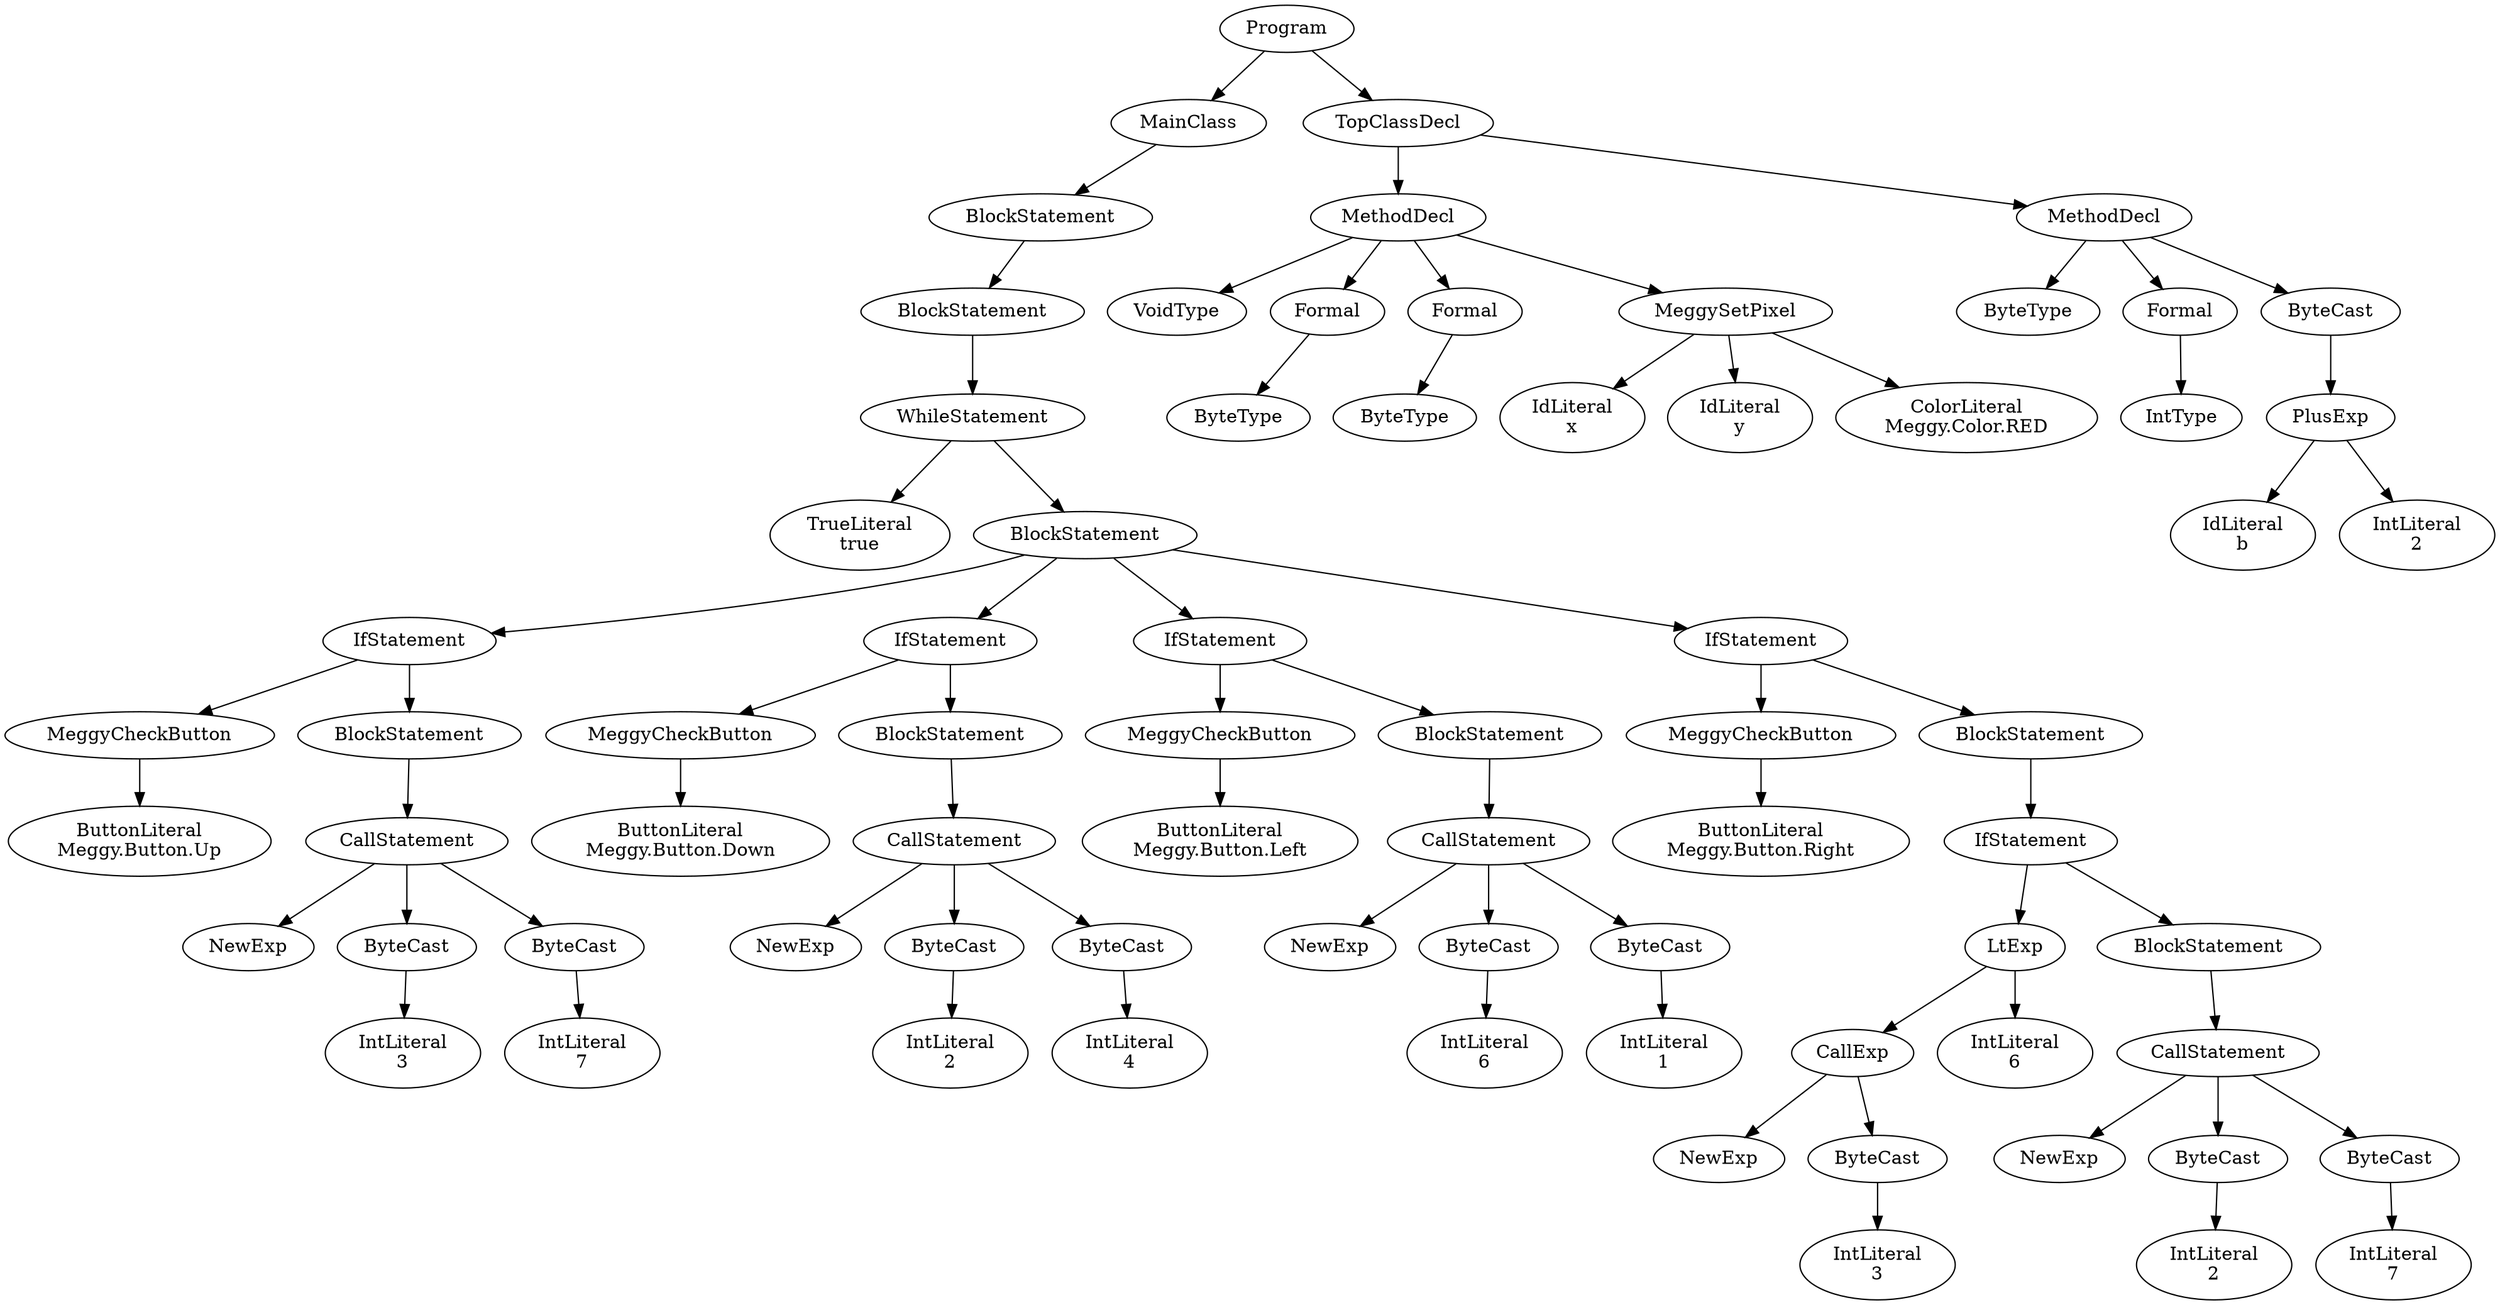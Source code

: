 digraph ASTGraph {
0 [ label="Program" ];
1 [ label="MainClass" ];
0 -> 1
2 [ label="BlockStatement" ];
1 -> 2
3 [ label="BlockStatement" ];
2 -> 3
4 [ label="WhileStatement" ];
3 -> 4
5 [ label="TrueLiteral\ntrue" ];
4 -> 5
6 [ label="BlockStatement" ];
4 -> 6
7 [ label="IfStatement" ];
6 -> 7
8 [ label="MeggyCheckButton" ];
7 -> 8
9 [ label="ButtonLiteral\nMeggy.Button.Up" ];
8 -> 9
10 [ label="BlockStatement" ];
7 -> 10
11 [ label="CallStatement" ];
10 -> 11
12 [ label="NewExp" ];
11 -> 12
13 [ label="ByteCast" ];
11 -> 13
14 [ label="IntLiteral\n3" ];
13 -> 14
15 [ label="ByteCast" ];
11 -> 15
16 [ label="IntLiteral\n7" ];
15 -> 16
17 [ label="IfStatement" ];
6 -> 17
18 [ label="MeggyCheckButton" ];
17 -> 18
19 [ label="ButtonLiteral\nMeggy.Button.Down" ];
18 -> 19
20 [ label="BlockStatement" ];
17 -> 20
21 [ label="CallStatement" ];
20 -> 21
22 [ label="NewExp" ];
21 -> 22
23 [ label="ByteCast" ];
21 -> 23
24 [ label="IntLiteral\n2" ];
23 -> 24
25 [ label="ByteCast" ];
21 -> 25
26 [ label="IntLiteral\n4" ];
25 -> 26
27 [ label="IfStatement" ];
6 -> 27
28 [ label="MeggyCheckButton" ];
27 -> 28
29 [ label="ButtonLiteral\nMeggy.Button.Left" ];
28 -> 29
30 [ label="BlockStatement" ];
27 -> 30
31 [ label="CallStatement" ];
30 -> 31
32 [ label="NewExp" ];
31 -> 32
33 [ label="ByteCast" ];
31 -> 33
34 [ label="IntLiteral\n6" ];
33 -> 34
35 [ label="ByteCast" ];
31 -> 35
36 [ label="IntLiteral\n1" ];
35 -> 36
37 [ label="IfStatement" ];
6 -> 37
38 [ label="MeggyCheckButton" ];
37 -> 38
39 [ label="ButtonLiteral\nMeggy.Button.Right" ];
38 -> 39
40 [ label="BlockStatement" ];
37 -> 40
41 [ label="IfStatement" ];
40 -> 41
42 [ label="LtExp" ];
41 -> 42
43 [ label="CallExp" ];
42 -> 43
44 [ label="NewExp" ];
43 -> 44
45 [ label="ByteCast" ];
43 -> 45
46 [ label="IntLiteral\n3" ];
45 -> 46
47 [ label="IntLiteral\n6" ];
42 -> 47
48 [ label="BlockStatement" ];
41 -> 48
49 [ label="CallStatement" ];
48 -> 49
50 [ label="NewExp" ];
49 -> 50
51 [ label="ByteCast" ];
49 -> 51
52 [ label="IntLiteral\n2" ];
51 -> 52
53 [ label="ByteCast" ];
49 -> 53
54 [ label="IntLiteral\n7" ];
53 -> 54
55 [ label="TopClassDecl" ];
0 -> 55
56 [ label="MethodDecl" ];
55 -> 56
57 [ label="VoidType" ];
56 -> 57
58 [ label="Formal" ];
56 -> 58
59 [ label="ByteType" ];
58 -> 59
60 [ label="Formal" ];
56 -> 60
61 [ label="ByteType" ];
60 -> 61
62 [ label="MeggySetPixel" ];
56 -> 62
63 [ label="IdLiteral\nx" ];
62 -> 63
64 [ label="IdLiteral\ny" ];
62 -> 64
65 [ label="ColorLiteral\nMeggy.Color.RED" ];
62 -> 65
66 [ label="MethodDecl" ];
55 -> 66
67 [ label="ByteType" ];
66 -> 67
68 [ label="Formal" ];
66 -> 68
69 [ label="IntType" ];
68 -> 69
70 [ label="ByteCast" ];
66 -> 70
71 [ label="PlusExp" ];
70 -> 71
72 [ label="IdLiteral\nb" ];
71 -> 72
73 [ label="IntLiteral\n2" ];
71 -> 73
}
